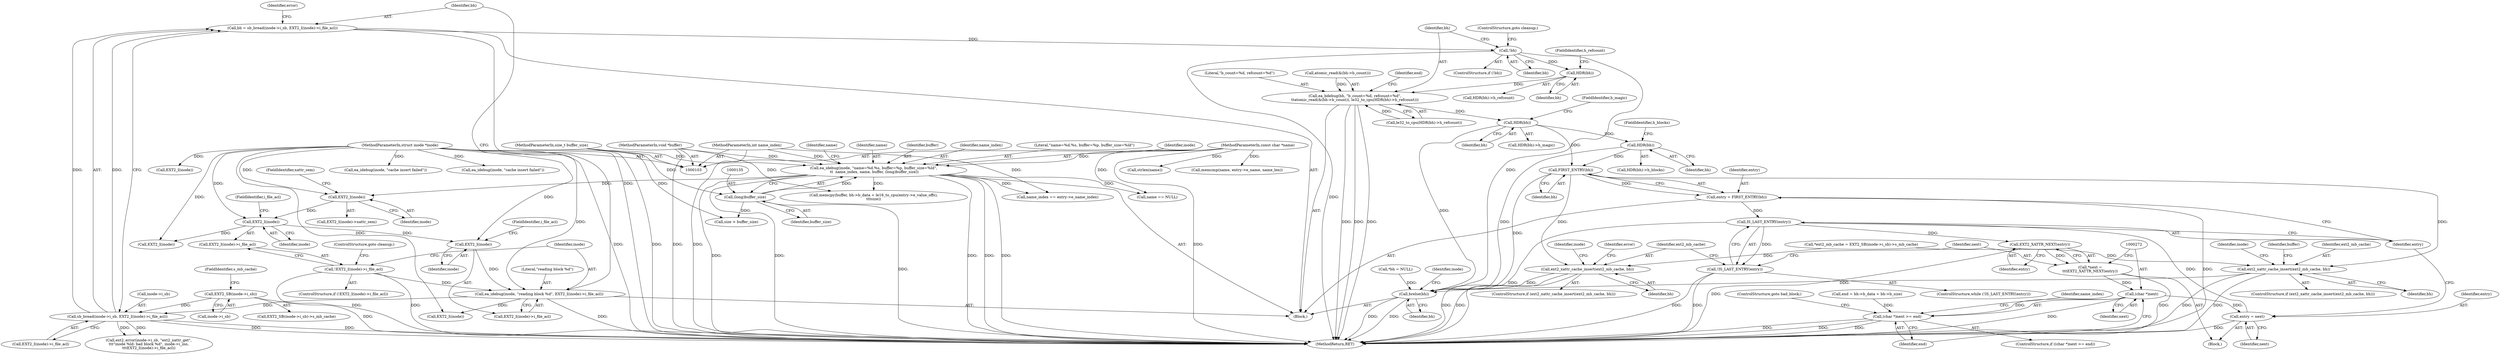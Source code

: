 digraph "0_linux_be0726d33cb8f411945884664924bed3cb8c70ee_7@API" {
"1000179" [label="(Call,bh = sb_bread(inode->i_sb, EXT2_I(inode)->i_file_acl))"];
"1000181" [label="(Call,sb_bread(inode->i_sb, EXT2_I(inode)->i_file_acl))"];
"1000123" [label="(Call,EXT2_SB(inode->i_sb))"];
"1000172" [label="(Call,ea_idebug(inode, \"reading block %d\", EXT2_I(inode)->i_file_acl))"];
"1000176" [label="(Call,EXT2_I(inode))"];
"1000168" [label="(Call,EXT2_I(inode))"];
"1000158" [label="(Call,EXT2_I(inode))"];
"1000128" [label="(Call,ea_idebug(inode, \"name=%d.%s, buffer=%p, buffer_size=%ld\",\n \t\t  name_index, name, buffer, (long)buffer_size))"];
"1000104" [label="(MethodParameterIn,struct inode *inode)"];
"1000105" [label="(MethodParameterIn,int name_index)"];
"1000106" [label="(MethodParameterIn,const char *name)"];
"1000107" [label="(MethodParameterIn,void *buffer)"];
"1000134" [label="(Call,(long)buffer_size)"];
"1000108" [label="(MethodParameterIn,size_t buffer_size)"];
"1000166" [label="(Call,!EXT2_I(inode)->i_file_acl)"];
"1000194" [label="(Call,!bh)"];
"1000207" [label="(Call,HDR(bh))"];
"1000197" [label="(Call,ea_bdebug(bh, \"b_count=%d, refcount=%d\",\n\t\tatomic_read(&(bh->b_count)), le32_to_cpu(HDR(bh)->h_refcount)))"];
"1000223" [label="(Call,HDR(bh))"];
"1000230" [label="(Call,HDR(bh))"];
"1000257" [label="(Call,FIRST_ENTRY(bh))"];
"1000255" [label="(Call,entry = FIRST_ENTRY(bh))"];
"1000261" [label="(Call,IS_LAST_ENTRY(entry))"];
"1000260" [label="(Call,!IS_LAST_ENTRY(entry))"];
"1000267" [label="(Call,EXT2_XATTR_NEXT(entry))"];
"1000265" [label="(Call,*next =\n\t\t\tEXT2_XATTR_NEXT(entry))"];
"1000271" [label="(Call,(char *)next)"];
"1000270" [label="(Call,(char *)next >= end)"];
"1000298" [label="(Call,entry = next)"];
"1000302" [label="(Call,ext2_xattr_cache_insert(ext2_mb_cache, bh))"];
"1000383" [label="(Call,brelse(bh))"];
"1000350" [label="(Call,ext2_xattr_cache_insert(ext2_mb_cache, bh))"];
"1000388" [label="(Call,EXT2_I(inode))"];
"1000105" [label="(MethodParameterIn,int name_index)"];
"1000230" [label="(Call,HDR(bh))"];
"1000354" [label="(Identifier,inode)"];
"1000124" [label="(Call,inode->i_sb)"];
"1000131" [label="(Identifier,name_index)"];
"1000171" [label="(ControlStructure,goto cleanup;)"];
"1000107" [label="(MethodParameterIn,void *buffer)"];
"1000127" [label="(FieldIdentifier,s_mb_cache)"];
"1000232" [label="(FieldIdentifier,h_blocks)"];
"1000222" [label="(Call,HDR(bh)->h_magic)"];
"1000256" [label="(Identifier,entry)"];
"1000267" [label="(Call,EXT2_XATTR_NEXT(entry))"];
"1000389" [label="(Identifier,inode)"];
"1000206" [label="(Call,HDR(bh)->h_refcount)"];
"1000393" [label="(MethodReturn,RET)"];
"1000186" [label="(Call,EXT2_I(inode))"];
"1000303" [label="(Identifier,ext2_mb_cache)"];
"1000274" [label="(Identifier,end)"];
"1000258" [label="(Identifier,bh)"];
"1000199" [label="(Literal,\"b_count=%d, refcount=%d\")"];
"1000130" [label="(Literal,\"name=%d.%s, buffer=%p, buffer_size=%ld\")"];
"1000176" [label="(Call,EXT2_I(inode))"];
"1000172" [label="(Call,ea_idebug(inode, \"reading block %d\", EXT2_I(inode)->i_file_acl))"];
"1000309" [label="(Identifier,error)"];
"1000229" [label="(Call,HDR(bh)->h_blocks)"];
"1000209" [label="(FieldIdentifier,h_refcount)"];
"1000357" [label="(Identifier,buffer)"];
"1000353" [label="(Call,ea_idebug(inode, \"cache insert failed\"))"];
"1000122" [label="(Call,EXT2_SB(inode->i_sb)->s_mb_cache)"];
"1000384" [label="(Identifier,bh)"];
"1000167" [label="(Call,EXT2_I(inode)->i_file_acl)"];
"1000306" [label="(Identifier,inode)"];
"1000266" [label="(Identifier,next)"];
"1000349" [label="(ControlStructure,if (ext2_xattr_cache_insert(ext2_mb_cache, bh)))"];
"1000196" [label="(ControlStructure,goto cleanup;)"];
"1000168" [label="(Call,EXT2_I(inode))"];
"1000177" [label="(Identifier,inode)"];
"1000263" [label="(Block,)"];
"1000305" [label="(Call,ea_idebug(inode, \"cache insert failed\"))"];
"1000195" [label="(Identifier,bh)"];
"1000194" [label="(Call,!bh)"];
"1000198" [label="(Identifier,bh)"];
"1000231" [label="(Identifier,bh)"];
"1000270" [label="(Call,(char *)next >= end)"];
"1000197" [label="(Call,ea_bdebug(bh, \"b_count=%d, refcount=%d\",\n\t\tatomic_read(&(bh->b_count)), le32_to_cpu(HDR(bh)->h_refcount)))"];
"1000159" [label="(Identifier,inode)"];
"1000265" [label="(Call,*next =\n\t\t\tEXT2_XATTR_NEXT(entry))"];
"1000255" [label="(Call,entry = FIRST_ENTRY(bh))"];
"1000275" [label="(ControlStructure,goto bad_block;)"];
"1000260" [label="(Call,!IS_LAST_ENTRY(entry))"];
"1000165" [label="(ControlStructure,if (!EXT2_I(inode)->i_file_acl))"];
"1000278" [label="(Call,name_index == entry->e_name_index)"];
"1000269" [label="(ControlStructure,if ((char *)next >= end))"];
"1000300" [label="(Identifier,next)"];
"1000304" [label="(Identifier,bh)"];
"1000302" [label="(Call,ext2_xattr_cache_insert(ext2_mb_cache, bh))"];
"1000146" [label="(Call,strlen(name))"];
"1000368" [label="(Call,memcpy(buffer, bh->b_data + le16_to_cpu(entry->e_value_offs),\n\t\t\tsize))"];
"1000350" [label="(Call,ext2_xattr_cache_insert(ext2_mb_cache, bh))"];
"1000352" [label="(Identifier,bh)"];
"1000160" [label="(FieldIdentifier,xattr_sem)"];
"1000120" [label="(Call,*ext2_mb_cache = EXT2_SB(inode->i_sb)->s_mb_cache)"];
"1000208" [label="(Identifier,bh)"];
"1000224" [label="(Identifier,bh)"];
"1000185" [label="(Call,EXT2_I(inode)->i_file_acl)"];
"1000181" [label="(Call,sb_bread(inode->i_sb, EXT2_I(inode)->i_file_acl))"];
"1000129" [label="(Identifier,inode)"];
"1000225" [label="(FieldIdentifier,h_magic)"];
"1000261" [label="(Call,IS_LAST_ENTRY(entry))"];
"1000298" [label="(Call,entry = next)"];
"1000351" [label="(Identifier,ext2_mb_cache)"];
"1000207" [label="(Call,HDR(bh))"];
"1000190" [label="(Identifier,error)"];
"1000169" [label="(Identifier,inode)"];
"1000106" [label="(MethodParameterIn,const char *name)"];
"1000134" [label="(Call,(long)buffer_size)"];
"1000271" [label="(Call,(char *)next)"];
"1000158" [label="(Call,EXT2_I(inode))"];
"1000166" [label="(Call,!EXT2_I(inode)->i_file_acl)"];
"1000123" [label="(Call,EXT2_SB(inode->i_sb))"];
"1000193" [label="(ControlStructure,if (!bh))"];
"1000268" [label="(Identifier,entry)"];
"1000262" [label="(Identifier,entry)"];
"1000157" [label="(Call,EXT2_I(inode)->xattr_sem)"];
"1000299" [label="(Identifier,entry)"];
"1000139" [label="(Identifier,name)"];
"1000175" [label="(Call,EXT2_I(inode)->i_file_acl)"];
"1000132" [label="(Identifier,name)"];
"1000259" [label="(ControlStructure,while (!IS_LAST_ENTRY(entry)))"];
"1000257" [label="(Call,FIRST_ENTRY(bh))"];
"1000136" [label="(Identifier,buffer_size)"];
"1000108" [label="(MethodParameterIn,size_t buffer_size)"];
"1000210" [label="(Call,end = bh->b_data + bh->b_size)"];
"1000200" [label="(Call,atomic_read(&(bh->b_count)))"];
"1000273" [label="(Identifier,next)"];
"1000179" [label="(Call,bh = sb_bread(inode->i_sb, EXT2_I(inode)->i_file_acl))"];
"1000301" [label="(ControlStructure,if (ext2_xattr_cache_insert(ext2_mb_cache, bh)))"];
"1000279" [label="(Identifier,name_index)"];
"1000178" [label="(FieldIdentifier,i_file_acl)"];
"1000237" [label="(Call,ext2_error(inode->i_sb, \"ext2_xattr_get\",\n\t\t\t\"inode %ld: bad block %d\", inode->i_ino,\n\t\t\tEXT2_I(inode)->i_file_acl))"];
"1000290" [label="(Call,memcmp(name, entry->e_name, name_len))"];
"1000223" [label="(Call,HDR(bh))"];
"1000138" [label="(Call,name == NULL)"];
"1000383" [label="(Call,brelse(bh))"];
"1000180" [label="(Identifier,bh)"];
"1000205" [label="(Call,le32_to_cpu(HDR(bh)->h_refcount))"];
"1000364" [label="(Call,size > buffer_size)"];
"1000133" [label="(Identifier,buffer)"];
"1000109" [label="(Block,)"];
"1000170" [label="(FieldIdentifier,i_file_acl)"];
"1000174" [label="(Literal,\"reading block %d\")"];
"1000211" [label="(Identifier,end)"];
"1000247" [label="(Call,EXT2_I(inode))"];
"1000173" [label="(Identifier,inode)"];
"1000104" [label="(MethodParameterIn,struct inode *inode)"];
"1000111" [label="(Call,*bh = NULL)"];
"1000128" [label="(Call,ea_idebug(inode, \"name=%d.%s, buffer=%p, buffer_size=%ld\",\n \t\t  name_index, name, buffer, (long)buffer_size))"];
"1000182" [label="(Call,inode->i_sb)"];
"1000179" -> "1000109"  [label="AST: "];
"1000179" -> "1000181"  [label="CFG: "];
"1000180" -> "1000179"  [label="AST: "];
"1000181" -> "1000179"  [label="AST: "];
"1000190" -> "1000179"  [label="CFG: "];
"1000179" -> "1000393"  [label="DDG: "];
"1000181" -> "1000179"  [label="DDG: "];
"1000181" -> "1000179"  [label="DDG: "];
"1000179" -> "1000194"  [label="DDG: "];
"1000181" -> "1000185"  [label="CFG: "];
"1000182" -> "1000181"  [label="AST: "];
"1000185" -> "1000181"  [label="AST: "];
"1000181" -> "1000393"  [label="DDG: "];
"1000181" -> "1000393"  [label="DDG: "];
"1000123" -> "1000181"  [label="DDG: "];
"1000172" -> "1000181"  [label="DDG: "];
"1000181" -> "1000237"  [label="DDG: "];
"1000181" -> "1000237"  [label="DDG: "];
"1000123" -> "1000122"  [label="AST: "];
"1000123" -> "1000124"  [label="CFG: "];
"1000124" -> "1000123"  [label="AST: "];
"1000127" -> "1000123"  [label="CFG: "];
"1000123" -> "1000393"  [label="DDG: "];
"1000172" -> "1000109"  [label="AST: "];
"1000172" -> "1000175"  [label="CFG: "];
"1000173" -> "1000172"  [label="AST: "];
"1000174" -> "1000172"  [label="AST: "];
"1000175" -> "1000172"  [label="AST: "];
"1000180" -> "1000172"  [label="CFG: "];
"1000172" -> "1000393"  [label="DDG: "];
"1000176" -> "1000172"  [label="DDG: "];
"1000104" -> "1000172"  [label="DDG: "];
"1000166" -> "1000172"  [label="DDG: "];
"1000172" -> "1000186"  [label="DDG: "];
"1000176" -> "1000175"  [label="AST: "];
"1000176" -> "1000177"  [label="CFG: "];
"1000177" -> "1000176"  [label="AST: "];
"1000178" -> "1000176"  [label="CFG: "];
"1000168" -> "1000176"  [label="DDG: "];
"1000104" -> "1000176"  [label="DDG: "];
"1000168" -> "1000167"  [label="AST: "];
"1000168" -> "1000169"  [label="CFG: "];
"1000169" -> "1000168"  [label="AST: "];
"1000170" -> "1000168"  [label="CFG: "];
"1000158" -> "1000168"  [label="DDG: "];
"1000104" -> "1000168"  [label="DDG: "];
"1000168" -> "1000388"  [label="DDG: "];
"1000158" -> "1000157"  [label="AST: "];
"1000158" -> "1000159"  [label="CFG: "];
"1000159" -> "1000158"  [label="AST: "];
"1000160" -> "1000158"  [label="CFG: "];
"1000128" -> "1000158"  [label="DDG: "];
"1000104" -> "1000158"  [label="DDG: "];
"1000128" -> "1000109"  [label="AST: "];
"1000128" -> "1000134"  [label="CFG: "];
"1000129" -> "1000128"  [label="AST: "];
"1000130" -> "1000128"  [label="AST: "];
"1000131" -> "1000128"  [label="AST: "];
"1000132" -> "1000128"  [label="AST: "];
"1000133" -> "1000128"  [label="AST: "];
"1000134" -> "1000128"  [label="AST: "];
"1000139" -> "1000128"  [label="CFG: "];
"1000128" -> "1000393"  [label="DDG: "];
"1000128" -> "1000393"  [label="DDG: "];
"1000128" -> "1000393"  [label="DDG: "];
"1000128" -> "1000393"  [label="DDG: "];
"1000128" -> "1000393"  [label="DDG: "];
"1000104" -> "1000128"  [label="DDG: "];
"1000105" -> "1000128"  [label="DDG: "];
"1000106" -> "1000128"  [label="DDG: "];
"1000107" -> "1000128"  [label="DDG: "];
"1000134" -> "1000128"  [label="DDG: "];
"1000128" -> "1000138"  [label="DDG: "];
"1000128" -> "1000278"  [label="DDG: "];
"1000128" -> "1000368"  [label="DDG: "];
"1000104" -> "1000103"  [label="AST: "];
"1000104" -> "1000393"  [label="DDG: "];
"1000104" -> "1000186"  [label="DDG: "];
"1000104" -> "1000247"  [label="DDG: "];
"1000104" -> "1000305"  [label="DDG: "];
"1000104" -> "1000353"  [label="DDG: "];
"1000104" -> "1000388"  [label="DDG: "];
"1000105" -> "1000103"  [label="AST: "];
"1000105" -> "1000393"  [label="DDG: "];
"1000105" -> "1000278"  [label="DDG: "];
"1000106" -> "1000103"  [label="AST: "];
"1000106" -> "1000393"  [label="DDG: "];
"1000106" -> "1000138"  [label="DDG: "];
"1000106" -> "1000146"  [label="DDG: "];
"1000106" -> "1000290"  [label="DDG: "];
"1000107" -> "1000103"  [label="AST: "];
"1000107" -> "1000393"  [label="DDG: "];
"1000107" -> "1000368"  [label="DDG: "];
"1000134" -> "1000136"  [label="CFG: "];
"1000135" -> "1000134"  [label="AST: "];
"1000136" -> "1000134"  [label="AST: "];
"1000134" -> "1000393"  [label="DDG: "];
"1000108" -> "1000134"  [label="DDG: "];
"1000134" -> "1000364"  [label="DDG: "];
"1000108" -> "1000103"  [label="AST: "];
"1000108" -> "1000393"  [label="DDG: "];
"1000108" -> "1000364"  [label="DDG: "];
"1000166" -> "1000165"  [label="AST: "];
"1000166" -> "1000167"  [label="CFG: "];
"1000167" -> "1000166"  [label="AST: "];
"1000171" -> "1000166"  [label="CFG: "];
"1000173" -> "1000166"  [label="CFG: "];
"1000166" -> "1000393"  [label="DDG: "];
"1000166" -> "1000393"  [label="DDG: "];
"1000194" -> "1000193"  [label="AST: "];
"1000194" -> "1000195"  [label="CFG: "];
"1000195" -> "1000194"  [label="AST: "];
"1000196" -> "1000194"  [label="CFG: "];
"1000198" -> "1000194"  [label="CFG: "];
"1000194" -> "1000393"  [label="DDG: "];
"1000194" -> "1000207"  [label="DDG: "];
"1000194" -> "1000383"  [label="DDG: "];
"1000207" -> "1000206"  [label="AST: "];
"1000207" -> "1000208"  [label="CFG: "];
"1000208" -> "1000207"  [label="AST: "];
"1000209" -> "1000207"  [label="CFG: "];
"1000207" -> "1000197"  [label="DDG: "];
"1000197" -> "1000109"  [label="AST: "];
"1000197" -> "1000205"  [label="CFG: "];
"1000198" -> "1000197"  [label="AST: "];
"1000199" -> "1000197"  [label="AST: "];
"1000200" -> "1000197"  [label="AST: "];
"1000205" -> "1000197"  [label="AST: "];
"1000211" -> "1000197"  [label="CFG: "];
"1000197" -> "1000393"  [label="DDG: "];
"1000197" -> "1000393"  [label="DDG: "];
"1000197" -> "1000393"  [label="DDG: "];
"1000200" -> "1000197"  [label="DDG: "];
"1000205" -> "1000197"  [label="DDG: "];
"1000197" -> "1000223"  [label="DDG: "];
"1000223" -> "1000222"  [label="AST: "];
"1000223" -> "1000224"  [label="CFG: "];
"1000224" -> "1000223"  [label="AST: "];
"1000225" -> "1000223"  [label="CFG: "];
"1000223" -> "1000230"  [label="DDG: "];
"1000223" -> "1000257"  [label="DDG: "];
"1000223" -> "1000383"  [label="DDG: "];
"1000230" -> "1000229"  [label="AST: "];
"1000230" -> "1000231"  [label="CFG: "];
"1000231" -> "1000230"  [label="AST: "];
"1000232" -> "1000230"  [label="CFG: "];
"1000230" -> "1000257"  [label="DDG: "];
"1000230" -> "1000383"  [label="DDG: "];
"1000257" -> "1000255"  [label="AST: "];
"1000257" -> "1000258"  [label="CFG: "];
"1000258" -> "1000257"  [label="AST: "];
"1000255" -> "1000257"  [label="CFG: "];
"1000257" -> "1000255"  [label="DDG: "];
"1000257" -> "1000302"  [label="DDG: "];
"1000257" -> "1000350"  [label="DDG: "];
"1000257" -> "1000383"  [label="DDG: "];
"1000255" -> "1000109"  [label="AST: "];
"1000256" -> "1000255"  [label="AST: "];
"1000262" -> "1000255"  [label="CFG: "];
"1000255" -> "1000393"  [label="DDG: "];
"1000255" -> "1000261"  [label="DDG: "];
"1000261" -> "1000260"  [label="AST: "];
"1000261" -> "1000262"  [label="CFG: "];
"1000262" -> "1000261"  [label="AST: "];
"1000260" -> "1000261"  [label="CFG: "];
"1000261" -> "1000393"  [label="DDG: "];
"1000261" -> "1000260"  [label="DDG: "];
"1000298" -> "1000261"  [label="DDG: "];
"1000261" -> "1000267"  [label="DDG: "];
"1000260" -> "1000259"  [label="AST: "];
"1000266" -> "1000260"  [label="CFG: "];
"1000303" -> "1000260"  [label="CFG: "];
"1000260" -> "1000393"  [label="DDG: "];
"1000260" -> "1000393"  [label="DDG: "];
"1000267" -> "1000265"  [label="AST: "];
"1000267" -> "1000268"  [label="CFG: "];
"1000268" -> "1000267"  [label="AST: "];
"1000265" -> "1000267"  [label="CFG: "];
"1000267" -> "1000393"  [label="DDG: "];
"1000267" -> "1000265"  [label="DDG: "];
"1000265" -> "1000263"  [label="AST: "];
"1000266" -> "1000265"  [label="AST: "];
"1000272" -> "1000265"  [label="CFG: "];
"1000265" -> "1000393"  [label="DDG: "];
"1000265" -> "1000271"  [label="DDG: "];
"1000271" -> "1000270"  [label="AST: "];
"1000271" -> "1000273"  [label="CFG: "];
"1000272" -> "1000271"  [label="AST: "];
"1000273" -> "1000271"  [label="AST: "];
"1000274" -> "1000271"  [label="CFG: "];
"1000271" -> "1000393"  [label="DDG: "];
"1000271" -> "1000270"  [label="DDG: "];
"1000271" -> "1000298"  [label="DDG: "];
"1000270" -> "1000269"  [label="AST: "];
"1000270" -> "1000274"  [label="CFG: "];
"1000274" -> "1000270"  [label="AST: "];
"1000275" -> "1000270"  [label="CFG: "];
"1000279" -> "1000270"  [label="CFG: "];
"1000270" -> "1000393"  [label="DDG: "];
"1000270" -> "1000393"  [label="DDG: "];
"1000270" -> "1000393"  [label="DDG: "];
"1000210" -> "1000270"  [label="DDG: "];
"1000298" -> "1000263"  [label="AST: "];
"1000298" -> "1000300"  [label="CFG: "];
"1000299" -> "1000298"  [label="AST: "];
"1000300" -> "1000298"  [label="AST: "];
"1000262" -> "1000298"  [label="CFG: "];
"1000298" -> "1000393"  [label="DDG: "];
"1000302" -> "1000301"  [label="AST: "];
"1000302" -> "1000304"  [label="CFG: "];
"1000303" -> "1000302"  [label="AST: "];
"1000304" -> "1000302"  [label="AST: "];
"1000306" -> "1000302"  [label="CFG: "];
"1000309" -> "1000302"  [label="CFG: "];
"1000302" -> "1000393"  [label="DDG: "];
"1000302" -> "1000393"  [label="DDG: "];
"1000120" -> "1000302"  [label="DDG: "];
"1000302" -> "1000383"  [label="DDG: "];
"1000383" -> "1000109"  [label="AST: "];
"1000383" -> "1000384"  [label="CFG: "];
"1000384" -> "1000383"  [label="AST: "];
"1000389" -> "1000383"  [label="CFG: "];
"1000383" -> "1000393"  [label="DDG: "];
"1000383" -> "1000393"  [label="DDG: "];
"1000111" -> "1000383"  [label="DDG: "];
"1000350" -> "1000383"  [label="DDG: "];
"1000350" -> "1000349"  [label="AST: "];
"1000350" -> "1000352"  [label="CFG: "];
"1000351" -> "1000350"  [label="AST: "];
"1000352" -> "1000350"  [label="AST: "];
"1000354" -> "1000350"  [label="CFG: "];
"1000357" -> "1000350"  [label="CFG: "];
"1000350" -> "1000393"  [label="DDG: "];
"1000350" -> "1000393"  [label="DDG: "];
"1000120" -> "1000350"  [label="DDG: "];
}
